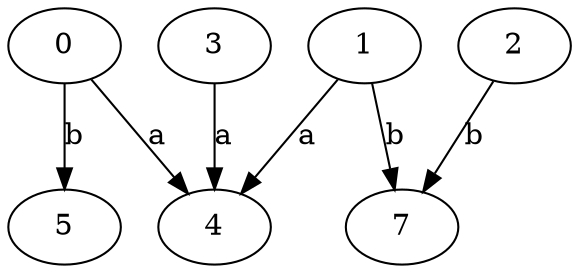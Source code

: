 strict digraph  {
0;
4;
5;
1;
2;
3;
7;
0 -> 4  [label=a];
0 -> 5  [label=b];
1 -> 4  [label=a];
1 -> 7  [label=b];
2 -> 7  [label=b];
3 -> 4  [label=a];
}
